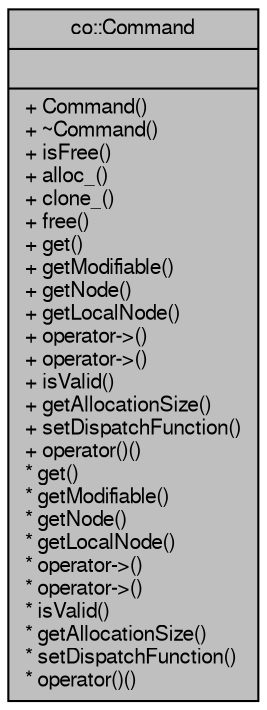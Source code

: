 digraph G
{
  edge [fontname="FreeSans",fontsize="10",labelfontname="FreeSans",labelfontsize="10"];
  node [fontname="FreeSans",fontsize="10",shape=record];
  Node1 [label="{co::Command\n||+ Command()\l+ ~Command()\l+ isFree()\l+ alloc_()\l+ clone_()\l+ free()\l+ get()\l+ getModifiable()\l+ getNode()\l+ getLocalNode()\l+ operator-\>()\l+ operator-\>()\l+ isValid()\l+ getAllocationSize()\l+ setDispatchFunction()\l+ operator()()\l* get()\l* getModifiable()\l* getNode()\l* getLocalNode()\l* operator-\>()\l* operator-\>()\l* isValid()\l* getAllocationSize()\l* setDispatchFunction()\l* operator()()\l}",height=0.2,width=0.4,color="black", fillcolor="grey75", style="filled" fontcolor="black"];
}
